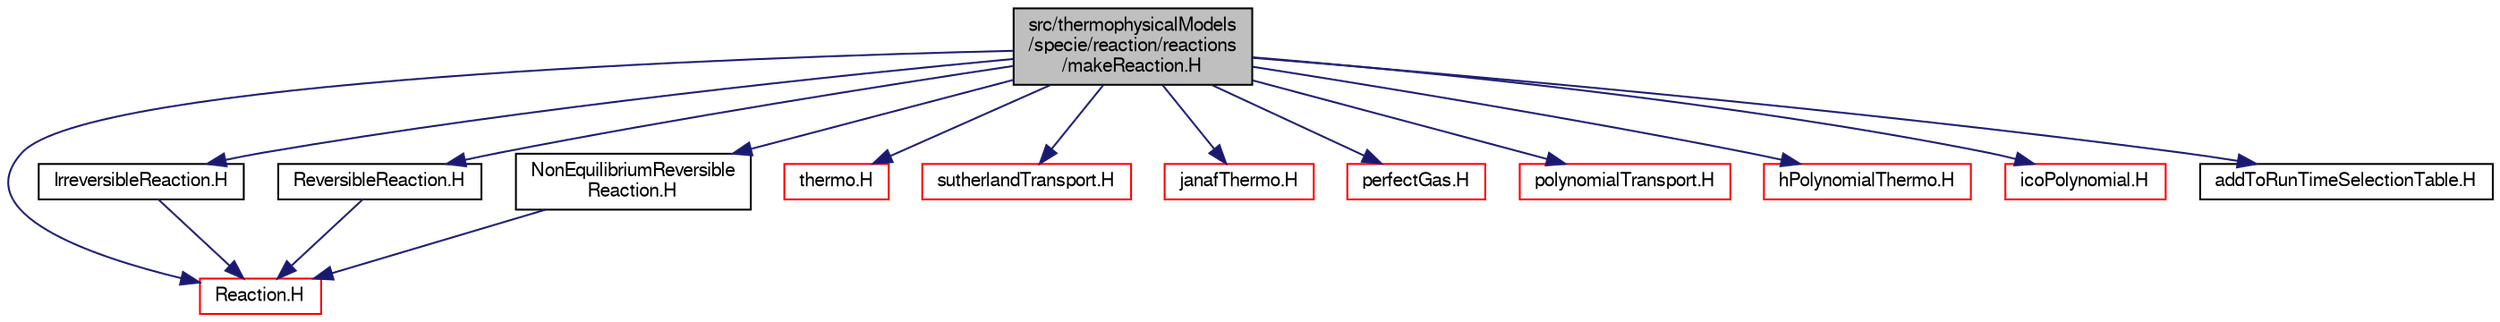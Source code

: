 digraph "src/thermophysicalModels/specie/reaction/reactions/makeReaction.H"
{
  bgcolor="transparent";
  edge [fontname="FreeSans",fontsize="10",labelfontname="FreeSans",labelfontsize="10"];
  node [fontname="FreeSans",fontsize="10",shape=record];
  Node0 [label="src/thermophysicalModels\l/specie/reaction/reactions\l/makeReaction.H",height=0.2,width=0.4,color="black", fillcolor="grey75", style="filled", fontcolor="black"];
  Node0 -> Node1 [color="midnightblue",fontsize="10",style="solid",fontname="FreeSans"];
  Node1 [label="Reaction.H",height=0.2,width=0.4,color="red",URL="$a16568.html"];
  Node0 -> Node92 [color="midnightblue",fontsize="10",style="solid",fontname="FreeSans"];
  Node92 [label="IrreversibleReaction.H",height=0.2,width=0.4,color="black",URL="$a16556.html"];
  Node92 -> Node1 [color="midnightblue",fontsize="10",style="solid",fontname="FreeSans"];
  Node0 -> Node93 [color="midnightblue",fontsize="10",style="solid",fontname="FreeSans"];
  Node93 [label="ReversibleReaction.H",height=0.2,width=0.4,color="black",URL="$a16583.html"];
  Node93 -> Node1 [color="midnightblue",fontsize="10",style="solid",fontname="FreeSans"];
  Node0 -> Node94 [color="midnightblue",fontsize="10",style="solid",fontname="FreeSans"];
  Node94 [label="NonEquilibriumReversible\lReaction.H",height=0.2,width=0.4,color="black",URL="$a16562.html"];
  Node94 -> Node1 [color="midnightblue",fontsize="10",style="solid",fontname="FreeSans"];
  Node0 -> Node95 [color="midnightblue",fontsize="10",style="solid",fontname="FreeSans"];
  Node95 [label="thermo.H",height=0.2,width=0.4,color="red",URL="$a16658.html"];
  Node0 -> Node97 [color="midnightblue",fontsize="10",style="solid",fontname="FreeSans"];
  Node97 [label="sutherlandTransport.H",height=0.2,width=0.4,color="red",URL="$a16685.html"];
  Node0 -> Node111 [color="midnightblue",fontsize="10",style="solid",fontname="FreeSans"];
  Node111 [label="janafThermo.H",height=0.2,width=0.4,color="red",URL="$a16643.html"];
  Node0 -> Node121 [color="midnightblue",fontsize="10",style="solid",fontname="FreeSans"];
  Node121 [label="perfectGas.H",height=0.2,width=0.4,color="red",URL="$a16445.html"];
  Node0 -> Node123 [color="midnightblue",fontsize="10",style="solid",fontname="FreeSans"];
  Node123 [label="polynomialTransport.H",height=0.2,width=0.4,color="red",URL="$a16676.html"];
  Node0 -> Node126 [color="midnightblue",fontsize="10",style="solid",fontname="FreeSans"];
  Node126 [label="hPolynomialThermo.H",height=0.2,width=0.4,color="red",URL="$a16634.html"];
  Node0 -> Node128 [color="midnightblue",fontsize="10",style="solid",fontname="FreeSans"];
  Node128 [label="icoPolynomial.H",height=0.2,width=0.4,color="red",URL="$a16406.html"];
  Node0 -> Node130 [color="midnightblue",fontsize="10",style="solid",fontname="FreeSans"];
  Node130 [label="addToRunTimeSelectionTable.H",height=0.2,width=0.4,color="black",URL="$a09263.html",tooltip="Macros for easy insertion into run-time selection tables. "];
}
